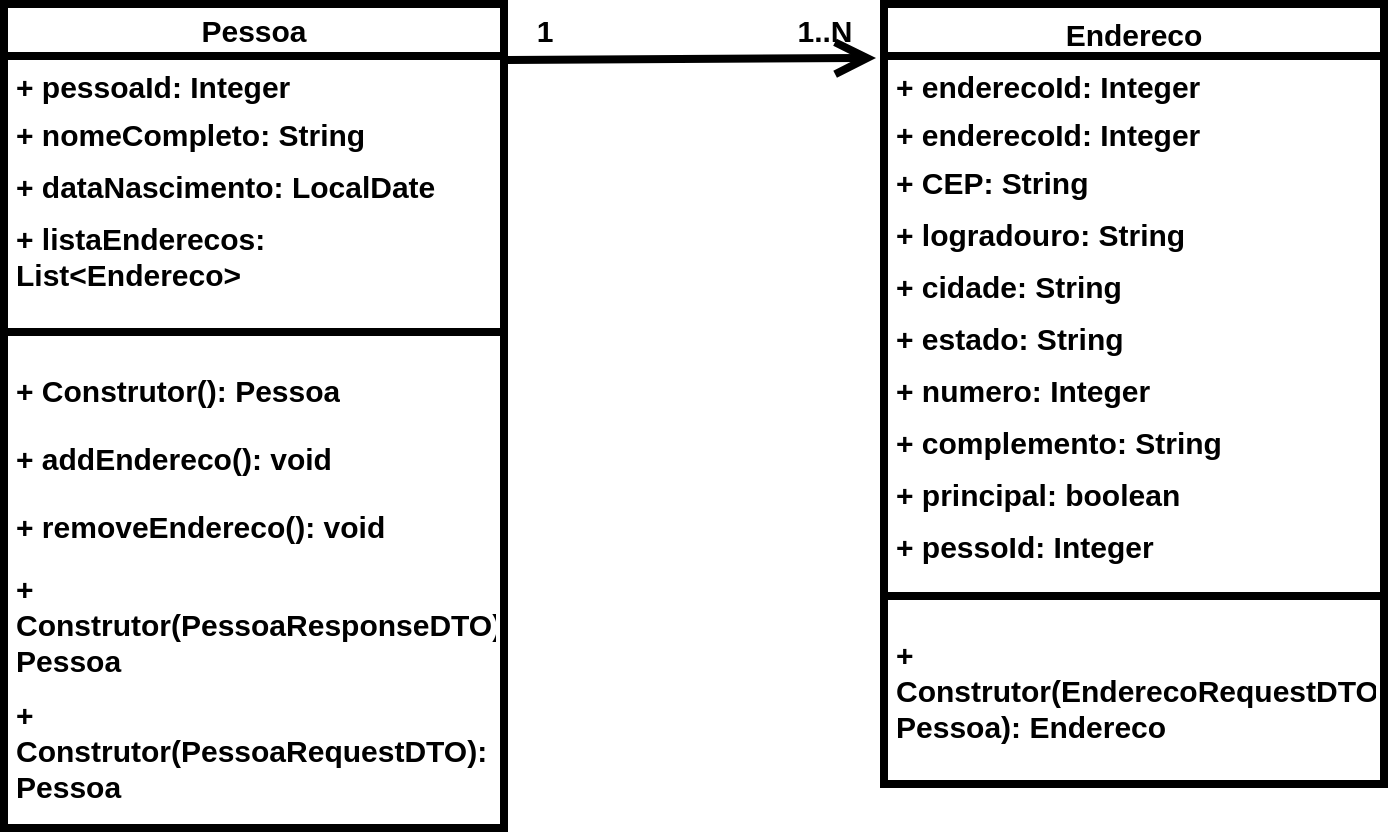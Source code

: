 <mxfile version="24.3.1" type="device">
  <diagram id="C5RBs43oDa-KdzZeNtuy" name="Page-1">
    <mxGraphModel dx="2074" dy="756" grid="1" gridSize="10" guides="1" tooltips="1" connect="1" arrows="1" fold="1" page="1" pageScale="1" pageWidth="827" pageHeight="1169" math="0" shadow="0">
      <root>
        <mxCell id="WIyWlLk6GJQsqaUBKTNV-0" />
        <mxCell id="WIyWlLk6GJQsqaUBKTNV-1" parent="WIyWlLk6GJQsqaUBKTNV-0" />
        <mxCell id="RDu-8mvddgCJzJ1Y16aA-0" value="Pessoa" style="swimlane;fontStyle=1;align=center;verticalAlign=middle;childLayout=stackLayout;horizontal=1;startSize=26;horizontalStack=0;resizeParent=1;resizeParentMax=0;resizeLast=0;collapsible=1;marginBottom=0;whiteSpace=wrap;html=1;strokeWidth=4;fontSize=15;" vertex="1" parent="WIyWlLk6GJQsqaUBKTNV-1">
          <mxGeometry x="130" y="110" width="250" height="412" as="geometry" />
        </mxCell>
        <mxCell id="RDu-8mvddgCJzJ1Y16aA-1" value="+ pessoaId: Integer" style="text;strokeColor=none;fillColor=none;align=left;verticalAlign=top;spacingLeft=4;spacingRight=4;overflow=hidden;rotatable=0;points=[[0,0.5],[1,0.5]];portConstraint=eastwest;whiteSpace=wrap;html=1;strokeWidth=4;fontSize=15;fontStyle=1" vertex="1" parent="RDu-8mvddgCJzJ1Y16aA-0">
          <mxGeometry y="26" width="250" height="24" as="geometry" />
        </mxCell>
        <mxCell id="RDu-8mvddgCJzJ1Y16aA-5" value="+ nomeCompleto: String" style="text;strokeColor=none;fillColor=none;align=left;verticalAlign=top;spacingLeft=4;spacingRight=4;overflow=hidden;rotatable=0;points=[[0,0.5],[1,0.5]];portConstraint=eastwest;whiteSpace=wrap;html=1;strokeWidth=4;fontSize=15;fontStyle=1" vertex="1" parent="RDu-8mvddgCJzJ1Y16aA-0">
          <mxGeometry y="50" width="250" height="26" as="geometry" />
        </mxCell>
        <mxCell id="RDu-8mvddgCJzJ1Y16aA-6" value="+ dataNascimento: LocalDate" style="text;strokeColor=none;fillColor=none;align=left;verticalAlign=top;spacingLeft=4;spacingRight=4;overflow=hidden;rotatable=0;points=[[0,0.5],[1,0.5]];portConstraint=eastwest;whiteSpace=wrap;html=1;strokeWidth=4;fontSize=15;fontStyle=1" vertex="1" parent="RDu-8mvddgCJzJ1Y16aA-0">
          <mxGeometry y="76" width="250" height="26" as="geometry" />
        </mxCell>
        <mxCell id="RDu-8mvddgCJzJ1Y16aA-7" value="+ listaEnderecos: List&amp;lt;Endereco&amp;gt;" style="text;strokeColor=none;fillColor=none;align=left;verticalAlign=top;spacingLeft=4;spacingRight=4;overflow=hidden;rotatable=0;points=[[0,0.5],[1,0.5]];portConstraint=eastwest;whiteSpace=wrap;html=1;strokeWidth=4;fontSize=15;fontStyle=1" vertex="1" parent="RDu-8mvddgCJzJ1Y16aA-0">
          <mxGeometry y="102" width="250" height="48" as="geometry" />
        </mxCell>
        <mxCell id="RDu-8mvddgCJzJ1Y16aA-2" value="" style="line;strokeWidth=4;fillColor=none;align=left;verticalAlign=middle;spacingTop=-1;spacingLeft=3;spacingRight=3;rotatable=0;labelPosition=right;points=[];portConstraint=eastwest;strokeColor=inherit;fontSize=15;fontStyle=1" vertex="1" parent="RDu-8mvddgCJzJ1Y16aA-0">
          <mxGeometry y="150" width="250" height="28" as="geometry" />
        </mxCell>
        <mxCell id="RDu-8mvddgCJzJ1Y16aA-3" value="+ Construtor(): Pessoa" style="text;strokeColor=none;fillColor=none;align=left;verticalAlign=top;spacingLeft=4;spacingRight=4;overflow=hidden;rotatable=0;points=[[0,0.5],[1,0.5]];portConstraint=eastwest;whiteSpace=wrap;html=1;strokeWidth=4;fontSize=15;fontStyle=1" vertex="1" parent="RDu-8mvddgCJzJ1Y16aA-0">
          <mxGeometry y="178" width="250" height="34" as="geometry" />
        </mxCell>
        <mxCell id="RDu-8mvddgCJzJ1Y16aA-8" value="+ addEndereco(): void" style="text;strokeColor=none;fillColor=none;align=left;verticalAlign=top;spacingLeft=4;spacingRight=4;overflow=hidden;rotatable=0;points=[[0,0.5],[1,0.5]];portConstraint=eastwest;whiteSpace=wrap;html=1;strokeWidth=4;fontSize=15;fontStyle=1" vertex="1" parent="RDu-8mvddgCJzJ1Y16aA-0">
          <mxGeometry y="212" width="250" height="34" as="geometry" />
        </mxCell>
        <mxCell id="RDu-8mvddgCJzJ1Y16aA-9" value="+ removeEndereco(): void" style="text;strokeColor=none;fillColor=none;align=left;verticalAlign=top;spacingLeft=4;spacingRight=4;overflow=hidden;rotatable=0;points=[[0,0.5],[1,0.5]];portConstraint=eastwest;whiteSpace=wrap;html=1;strokeWidth=4;fontSize=15;fontStyle=1" vertex="1" parent="RDu-8mvddgCJzJ1Y16aA-0">
          <mxGeometry y="246" width="250" height="34" as="geometry" />
        </mxCell>
        <mxCell id="RDu-8mvddgCJzJ1Y16aA-26" value="+ Construtor(PessoaResponseDTO): Pessoa" style="text;strokeColor=none;fillColor=none;align=left;verticalAlign=middle;spacingLeft=4;spacingRight=4;overflow=hidden;rotatable=0;points=[[0,0.5],[1,0.5]];portConstraint=eastwest;whiteSpace=wrap;html=1;strokeWidth=4;fontSize=15;fontStyle=1;labelPosition=center;verticalLabelPosition=middle;" vertex="1" parent="RDu-8mvddgCJzJ1Y16aA-0">
          <mxGeometry y="280" width="250" height="60" as="geometry" />
        </mxCell>
        <mxCell id="RDu-8mvddgCJzJ1Y16aA-25" value="+ Construtor(PessoaRequestDTO): Pessoa" style="text;strokeColor=none;fillColor=none;align=left;verticalAlign=top;spacingLeft=4;spacingRight=4;overflow=hidden;rotatable=0;points=[[0,0.5],[1,0.5]];portConstraint=eastwest;whiteSpace=wrap;html=1;strokeWidth=4;fontSize=15;fontStyle=1" vertex="1" parent="RDu-8mvddgCJzJ1Y16aA-0">
          <mxGeometry y="340" width="250" height="72" as="geometry" />
        </mxCell>
        <mxCell id="RDu-8mvddgCJzJ1Y16aA-10" value="Endereco" style="swimlane;fontStyle=1;align=center;verticalAlign=top;childLayout=stackLayout;horizontal=1;startSize=26;horizontalStack=0;resizeParent=1;resizeParentMax=0;resizeLast=0;collapsible=1;marginBottom=0;whiteSpace=wrap;html=1;strokeWidth=4;fontSize=15;" vertex="1" parent="WIyWlLk6GJQsqaUBKTNV-1">
          <mxGeometry x="570" y="110" width="250" height="390" as="geometry" />
        </mxCell>
        <mxCell id="RDu-8mvddgCJzJ1Y16aA-11" value="+ enderecoId: Integer" style="text;strokeColor=none;fillColor=none;align=left;verticalAlign=top;spacingLeft=4;spacingRight=4;overflow=hidden;rotatable=0;points=[[0,0.5],[1,0.5]];portConstraint=eastwest;whiteSpace=wrap;html=1;strokeWidth=4;fontSize=15;fontStyle=1" vertex="1" parent="RDu-8mvddgCJzJ1Y16aA-10">
          <mxGeometry y="26" width="250" height="24" as="geometry" />
        </mxCell>
        <mxCell id="RDu-8mvddgCJzJ1Y16aA-28" value="+ enderecoId: Integer" style="text;strokeColor=none;fillColor=none;align=left;verticalAlign=top;spacingLeft=4;spacingRight=4;overflow=hidden;rotatable=0;points=[[0,0.5],[1,0.5]];portConstraint=eastwest;whiteSpace=wrap;html=1;strokeWidth=4;fontSize=15;fontStyle=1" vertex="1" parent="RDu-8mvddgCJzJ1Y16aA-10">
          <mxGeometry y="50" width="250" height="24" as="geometry" />
        </mxCell>
        <mxCell id="RDu-8mvddgCJzJ1Y16aA-12" value="+ CEP: String" style="text;strokeColor=none;fillColor=none;align=left;verticalAlign=top;spacingLeft=4;spacingRight=4;overflow=hidden;rotatable=0;points=[[0,0.5],[1,0.5]];portConstraint=eastwest;whiteSpace=wrap;html=1;strokeWidth=4;fontSize=15;fontStyle=1" vertex="1" parent="RDu-8mvddgCJzJ1Y16aA-10">
          <mxGeometry y="74" width="250" height="26" as="geometry" />
        </mxCell>
        <mxCell id="RDu-8mvddgCJzJ1Y16aA-13" value="+ logradouro: String" style="text;strokeColor=none;fillColor=none;align=left;verticalAlign=top;spacingLeft=4;spacingRight=4;overflow=hidden;rotatable=0;points=[[0,0.5],[1,0.5]];portConstraint=eastwest;whiteSpace=wrap;html=1;strokeWidth=4;fontSize=15;fontStyle=1" vertex="1" parent="RDu-8mvddgCJzJ1Y16aA-10">
          <mxGeometry y="100" width="250" height="26" as="geometry" />
        </mxCell>
        <mxCell id="RDu-8mvddgCJzJ1Y16aA-19" value="+ cidade: String" style="text;strokeColor=none;fillColor=none;align=left;verticalAlign=top;spacingLeft=4;spacingRight=4;overflow=hidden;rotatable=0;points=[[0,0.5],[1,0.5]];portConstraint=eastwest;whiteSpace=wrap;html=1;strokeWidth=4;fontSize=15;fontStyle=1" vertex="1" parent="RDu-8mvddgCJzJ1Y16aA-10">
          <mxGeometry y="126" width="250" height="26" as="geometry" />
        </mxCell>
        <mxCell id="RDu-8mvddgCJzJ1Y16aA-20" value="+ estado: String" style="text;strokeColor=none;fillColor=none;align=left;verticalAlign=top;spacingLeft=4;spacingRight=4;overflow=hidden;rotatable=0;points=[[0,0.5],[1,0.5]];portConstraint=eastwest;whiteSpace=wrap;html=1;strokeWidth=4;fontSize=15;fontStyle=1" vertex="1" parent="RDu-8mvddgCJzJ1Y16aA-10">
          <mxGeometry y="152" width="250" height="26" as="geometry" />
        </mxCell>
        <mxCell id="RDu-8mvddgCJzJ1Y16aA-21" value="+ numero: Integer" style="text;strokeColor=none;fillColor=none;align=left;verticalAlign=top;spacingLeft=4;spacingRight=4;overflow=hidden;rotatable=0;points=[[0,0.5],[1,0.5]];portConstraint=eastwest;whiteSpace=wrap;html=1;strokeWidth=4;fontSize=15;fontStyle=1" vertex="1" parent="RDu-8mvddgCJzJ1Y16aA-10">
          <mxGeometry y="178" width="250" height="26" as="geometry" />
        </mxCell>
        <mxCell id="RDu-8mvddgCJzJ1Y16aA-22" value="+ complemento: String" style="text;strokeColor=none;fillColor=none;align=left;verticalAlign=top;spacingLeft=4;spacingRight=4;overflow=hidden;rotatable=0;points=[[0,0.5],[1,0.5]];portConstraint=eastwest;whiteSpace=wrap;html=1;strokeWidth=4;fontSize=15;fontStyle=1" vertex="1" parent="RDu-8mvddgCJzJ1Y16aA-10">
          <mxGeometry y="204" width="250" height="26" as="geometry" />
        </mxCell>
        <mxCell id="RDu-8mvddgCJzJ1Y16aA-23" value="+ principal: boolean" style="text;strokeColor=none;fillColor=none;align=left;verticalAlign=top;spacingLeft=4;spacingRight=4;overflow=hidden;rotatable=0;points=[[0,0.5],[1,0.5]];portConstraint=eastwest;whiteSpace=wrap;html=1;strokeWidth=4;fontSize=15;fontStyle=1" vertex="1" parent="RDu-8mvddgCJzJ1Y16aA-10">
          <mxGeometry y="230" width="250" height="26" as="geometry" />
        </mxCell>
        <mxCell id="RDu-8mvddgCJzJ1Y16aA-24" value="+ pessoId: Integer" style="text;strokeColor=none;fillColor=none;align=left;verticalAlign=top;spacingLeft=4;spacingRight=4;overflow=hidden;rotatable=0;points=[[0,0.5],[1,0.5]];portConstraint=eastwest;whiteSpace=wrap;html=1;strokeWidth=4;fontSize=15;fontStyle=1" vertex="1" parent="RDu-8mvddgCJzJ1Y16aA-10">
          <mxGeometry y="256" width="250" height="26" as="geometry" />
        </mxCell>
        <mxCell id="RDu-8mvddgCJzJ1Y16aA-15" value="" style="line;strokeWidth=4;fillColor=none;align=left;verticalAlign=middle;spacingTop=-1;spacingLeft=3;spacingRight=3;rotatable=0;labelPosition=right;points=[];portConstraint=eastwest;strokeColor=inherit;fontSize=15;fontStyle=1" vertex="1" parent="RDu-8mvddgCJzJ1Y16aA-10">
          <mxGeometry y="282" width="250" height="28" as="geometry" />
        </mxCell>
        <mxCell id="RDu-8mvddgCJzJ1Y16aA-16" value="+ Construtor(EnderecoRequestDTO, Pessoa): Endereco" style="text;strokeColor=none;fillColor=none;align=left;verticalAlign=top;spacingLeft=4;spacingRight=4;overflow=hidden;rotatable=0;points=[[0,0.5],[1,0.5]];portConstraint=eastwest;whiteSpace=wrap;html=1;strokeWidth=4;fontSize=15;fontStyle=1" vertex="1" parent="RDu-8mvddgCJzJ1Y16aA-10">
          <mxGeometry y="310" width="250" height="80" as="geometry" />
        </mxCell>
        <mxCell id="RDu-8mvddgCJzJ1Y16aA-27" value="" style="endArrow=open;endFill=1;endSize=12;html=1;rounded=0;exitX=1.008;exitY=0.083;exitDx=0;exitDy=0;exitPerimeter=0;strokeWidth=4;fontSize=15;fontStyle=1;entryX=-0.016;entryY=0.042;entryDx=0;entryDy=0;entryPerimeter=0;" edge="1" parent="WIyWlLk6GJQsqaUBKTNV-1" source="RDu-8mvddgCJzJ1Y16aA-1" target="RDu-8mvddgCJzJ1Y16aA-11">
          <mxGeometry width="160" relative="1" as="geometry">
            <mxPoint x="330" y="390" as="sourcePoint" />
            <mxPoint x="580" y="140" as="targetPoint" />
          </mxGeometry>
        </mxCell>
        <mxCell id="RDu-8mvddgCJzJ1Y16aA-29" value="1" style="text;html=1;align=center;verticalAlign=middle;resizable=0;points=[];autosize=1;strokeColor=none;fillColor=none;strokeWidth=4;fontSize=15;fontStyle=1" vertex="1" parent="WIyWlLk6GJQsqaUBKTNV-1">
          <mxGeometry x="385" y="108" width="30" height="30" as="geometry" />
        </mxCell>
        <mxCell id="RDu-8mvddgCJzJ1Y16aA-30" value="1..N" style="text;html=1;align=center;verticalAlign=middle;resizable=0;points=[];autosize=1;strokeColor=none;fillColor=none;strokeWidth=4;fontSize=15;fontStyle=1" vertex="1" parent="WIyWlLk6GJQsqaUBKTNV-1">
          <mxGeometry x="515" y="108" width="50" height="30" as="geometry" />
        </mxCell>
      </root>
    </mxGraphModel>
  </diagram>
</mxfile>
